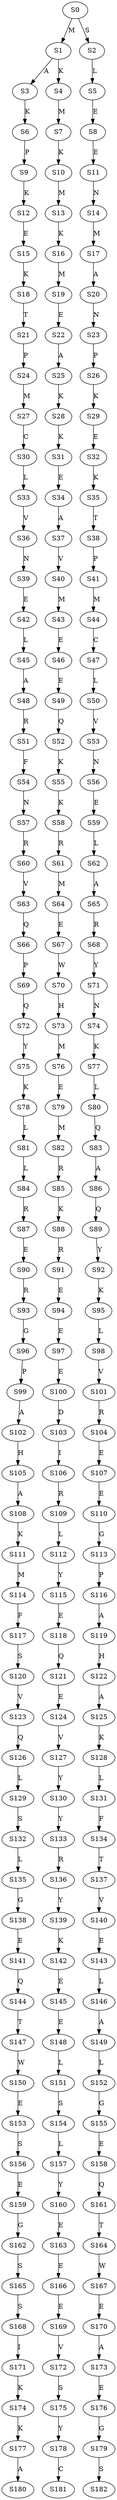 strict digraph  {
	S0 -> S1 [ label = M ];
	S0 -> S2 [ label = S ];
	S1 -> S3 [ label = A ];
	S1 -> S4 [ label = K ];
	S2 -> S5 [ label = L ];
	S3 -> S6 [ label = K ];
	S4 -> S7 [ label = M ];
	S5 -> S8 [ label = E ];
	S6 -> S9 [ label = P ];
	S7 -> S10 [ label = K ];
	S8 -> S11 [ label = E ];
	S9 -> S12 [ label = K ];
	S10 -> S13 [ label = M ];
	S11 -> S14 [ label = N ];
	S12 -> S15 [ label = E ];
	S13 -> S16 [ label = K ];
	S14 -> S17 [ label = M ];
	S15 -> S18 [ label = K ];
	S16 -> S19 [ label = M ];
	S17 -> S20 [ label = A ];
	S18 -> S21 [ label = T ];
	S19 -> S22 [ label = E ];
	S20 -> S23 [ label = N ];
	S21 -> S24 [ label = P ];
	S22 -> S25 [ label = A ];
	S23 -> S26 [ label = P ];
	S24 -> S27 [ label = M ];
	S25 -> S28 [ label = K ];
	S26 -> S29 [ label = K ];
	S27 -> S30 [ label = C ];
	S28 -> S31 [ label = K ];
	S29 -> S32 [ label = E ];
	S30 -> S33 [ label = L ];
	S31 -> S34 [ label = E ];
	S32 -> S35 [ label = K ];
	S33 -> S36 [ label = V ];
	S34 -> S37 [ label = A ];
	S35 -> S38 [ label = T ];
	S36 -> S39 [ label = N ];
	S37 -> S40 [ label = V ];
	S38 -> S41 [ label = P ];
	S39 -> S42 [ label = E ];
	S40 -> S43 [ label = M ];
	S41 -> S44 [ label = M ];
	S42 -> S45 [ label = L ];
	S43 -> S46 [ label = E ];
	S44 -> S47 [ label = C ];
	S45 -> S48 [ label = A ];
	S46 -> S49 [ label = E ];
	S47 -> S50 [ label = L ];
	S48 -> S51 [ label = R ];
	S49 -> S52 [ label = Q ];
	S50 -> S53 [ label = V ];
	S51 -> S54 [ label = F ];
	S52 -> S55 [ label = K ];
	S53 -> S56 [ label = N ];
	S54 -> S57 [ label = N ];
	S55 -> S58 [ label = K ];
	S56 -> S59 [ label = E ];
	S57 -> S60 [ label = R ];
	S58 -> S61 [ label = R ];
	S59 -> S62 [ label = L ];
	S60 -> S63 [ label = V ];
	S61 -> S64 [ label = M ];
	S62 -> S65 [ label = A ];
	S63 -> S66 [ label = Q ];
	S64 -> S67 [ label = E ];
	S65 -> S68 [ label = R ];
	S66 -> S69 [ label = P ];
	S67 -> S70 [ label = W ];
	S68 -> S71 [ label = Y ];
	S69 -> S72 [ label = Q ];
	S70 -> S73 [ label = H ];
	S71 -> S74 [ label = N ];
	S72 -> S75 [ label = Y ];
	S73 -> S76 [ label = M ];
	S74 -> S77 [ label = K ];
	S75 -> S78 [ label = K ];
	S76 -> S79 [ label = E ];
	S77 -> S80 [ label = L ];
	S78 -> S81 [ label = L ];
	S79 -> S82 [ label = M ];
	S80 -> S83 [ label = Q ];
	S81 -> S84 [ label = L ];
	S82 -> S85 [ label = R ];
	S83 -> S86 [ label = A ];
	S84 -> S87 [ label = R ];
	S85 -> S88 [ label = K ];
	S86 -> S89 [ label = Q ];
	S87 -> S90 [ label = E ];
	S88 -> S91 [ label = R ];
	S89 -> S92 [ label = Y ];
	S90 -> S93 [ label = R ];
	S91 -> S94 [ label = E ];
	S92 -> S95 [ label = K ];
	S93 -> S96 [ label = G ];
	S94 -> S97 [ label = E ];
	S95 -> S98 [ label = L ];
	S96 -> S99 [ label = P ];
	S97 -> S100 [ label = E ];
	S98 -> S101 [ label = V ];
	S99 -> S102 [ label = A ];
	S100 -> S103 [ label = D ];
	S101 -> S104 [ label = R ];
	S102 -> S105 [ label = H ];
	S103 -> S106 [ label = I ];
	S104 -> S107 [ label = E ];
	S105 -> S108 [ label = A ];
	S106 -> S109 [ label = R ];
	S107 -> S110 [ label = E ];
	S108 -> S111 [ label = K ];
	S109 -> S112 [ label = L ];
	S110 -> S113 [ label = G ];
	S111 -> S114 [ label = M ];
	S112 -> S115 [ label = Y ];
	S113 -> S116 [ label = P ];
	S114 -> S117 [ label = F ];
	S115 -> S118 [ label = E ];
	S116 -> S119 [ label = A ];
	S117 -> S120 [ label = S ];
	S118 -> S121 [ label = Q ];
	S119 -> S122 [ label = H ];
	S120 -> S123 [ label = V ];
	S121 -> S124 [ label = E ];
	S122 -> S125 [ label = A ];
	S123 -> S126 [ label = Q ];
	S124 -> S127 [ label = V ];
	S125 -> S128 [ label = K ];
	S126 -> S129 [ label = L ];
	S127 -> S130 [ label = Y ];
	S128 -> S131 [ label = L ];
	S129 -> S132 [ label = S ];
	S130 -> S133 [ label = Y ];
	S131 -> S134 [ label = F ];
	S132 -> S135 [ label = L ];
	S133 -> S136 [ label = R ];
	S134 -> S137 [ label = T ];
	S135 -> S138 [ label = G ];
	S136 -> S139 [ label = Y ];
	S137 -> S140 [ label = V ];
	S138 -> S141 [ label = E ];
	S139 -> S142 [ label = K ];
	S140 -> S143 [ label = E ];
	S141 -> S144 [ label = Q ];
	S142 -> S145 [ label = E ];
	S143 -> S146 [ label = L ];
	S144 -> S147 [ label = T ];
	S145 -> S148 [ label = E ];
	S146 -> S149 [ label = A ];
	S147 -> S150 [ label = W ];
	S148 -> S151 [ label = L ];
	S149 -> S152 [ label = L ];
	S150 -> S153 [ label = E ];
	S151 -> S154 [ label = S ];
	S152 -> S155 [ label = G ];
	S153 -> S156 [ label = S ];
	S154 -> S157 [ label = L ];
	S155 -> S158 [ label = E ];
	S156 -> S159 [ label = E ];
	S157 -> S160 [ label = Y ];
	S158 -> S161 [ label = Q ];
	S159 -> S162 [ label = G ];
	S160 -> S163 [ label = E ];
	S161 -> S164 [ label = T ];
	S162 -> S165 [ label = S ];
	S163 -> S166 [ label = E ];
	S164 -> S167 [ label = W ];
	S165 -> S168 [ label = S ];
	S166 -> S169 [ label = E ];
	S167 -> S170 [ label = E ];
	S168 -> S171 [ label = I ];
	S169 -> S172 [ label = V ];
	S170 -> S173 [ label = A ];
	S171 -> S174 [ label = K ];
	S172 -> S175 [ label = S ];
	S173 -> S176 [ label = E ];
	S174 -> S177 [ label = K ];
	S175 -> S178 [ label = Y ];
	S176 -> S179 [ label = G ];
	S177 -> S180 [ label = A ];
	S178 -> S181 [ label = C ];
	S179 -> S182 [ label = S ];
}
